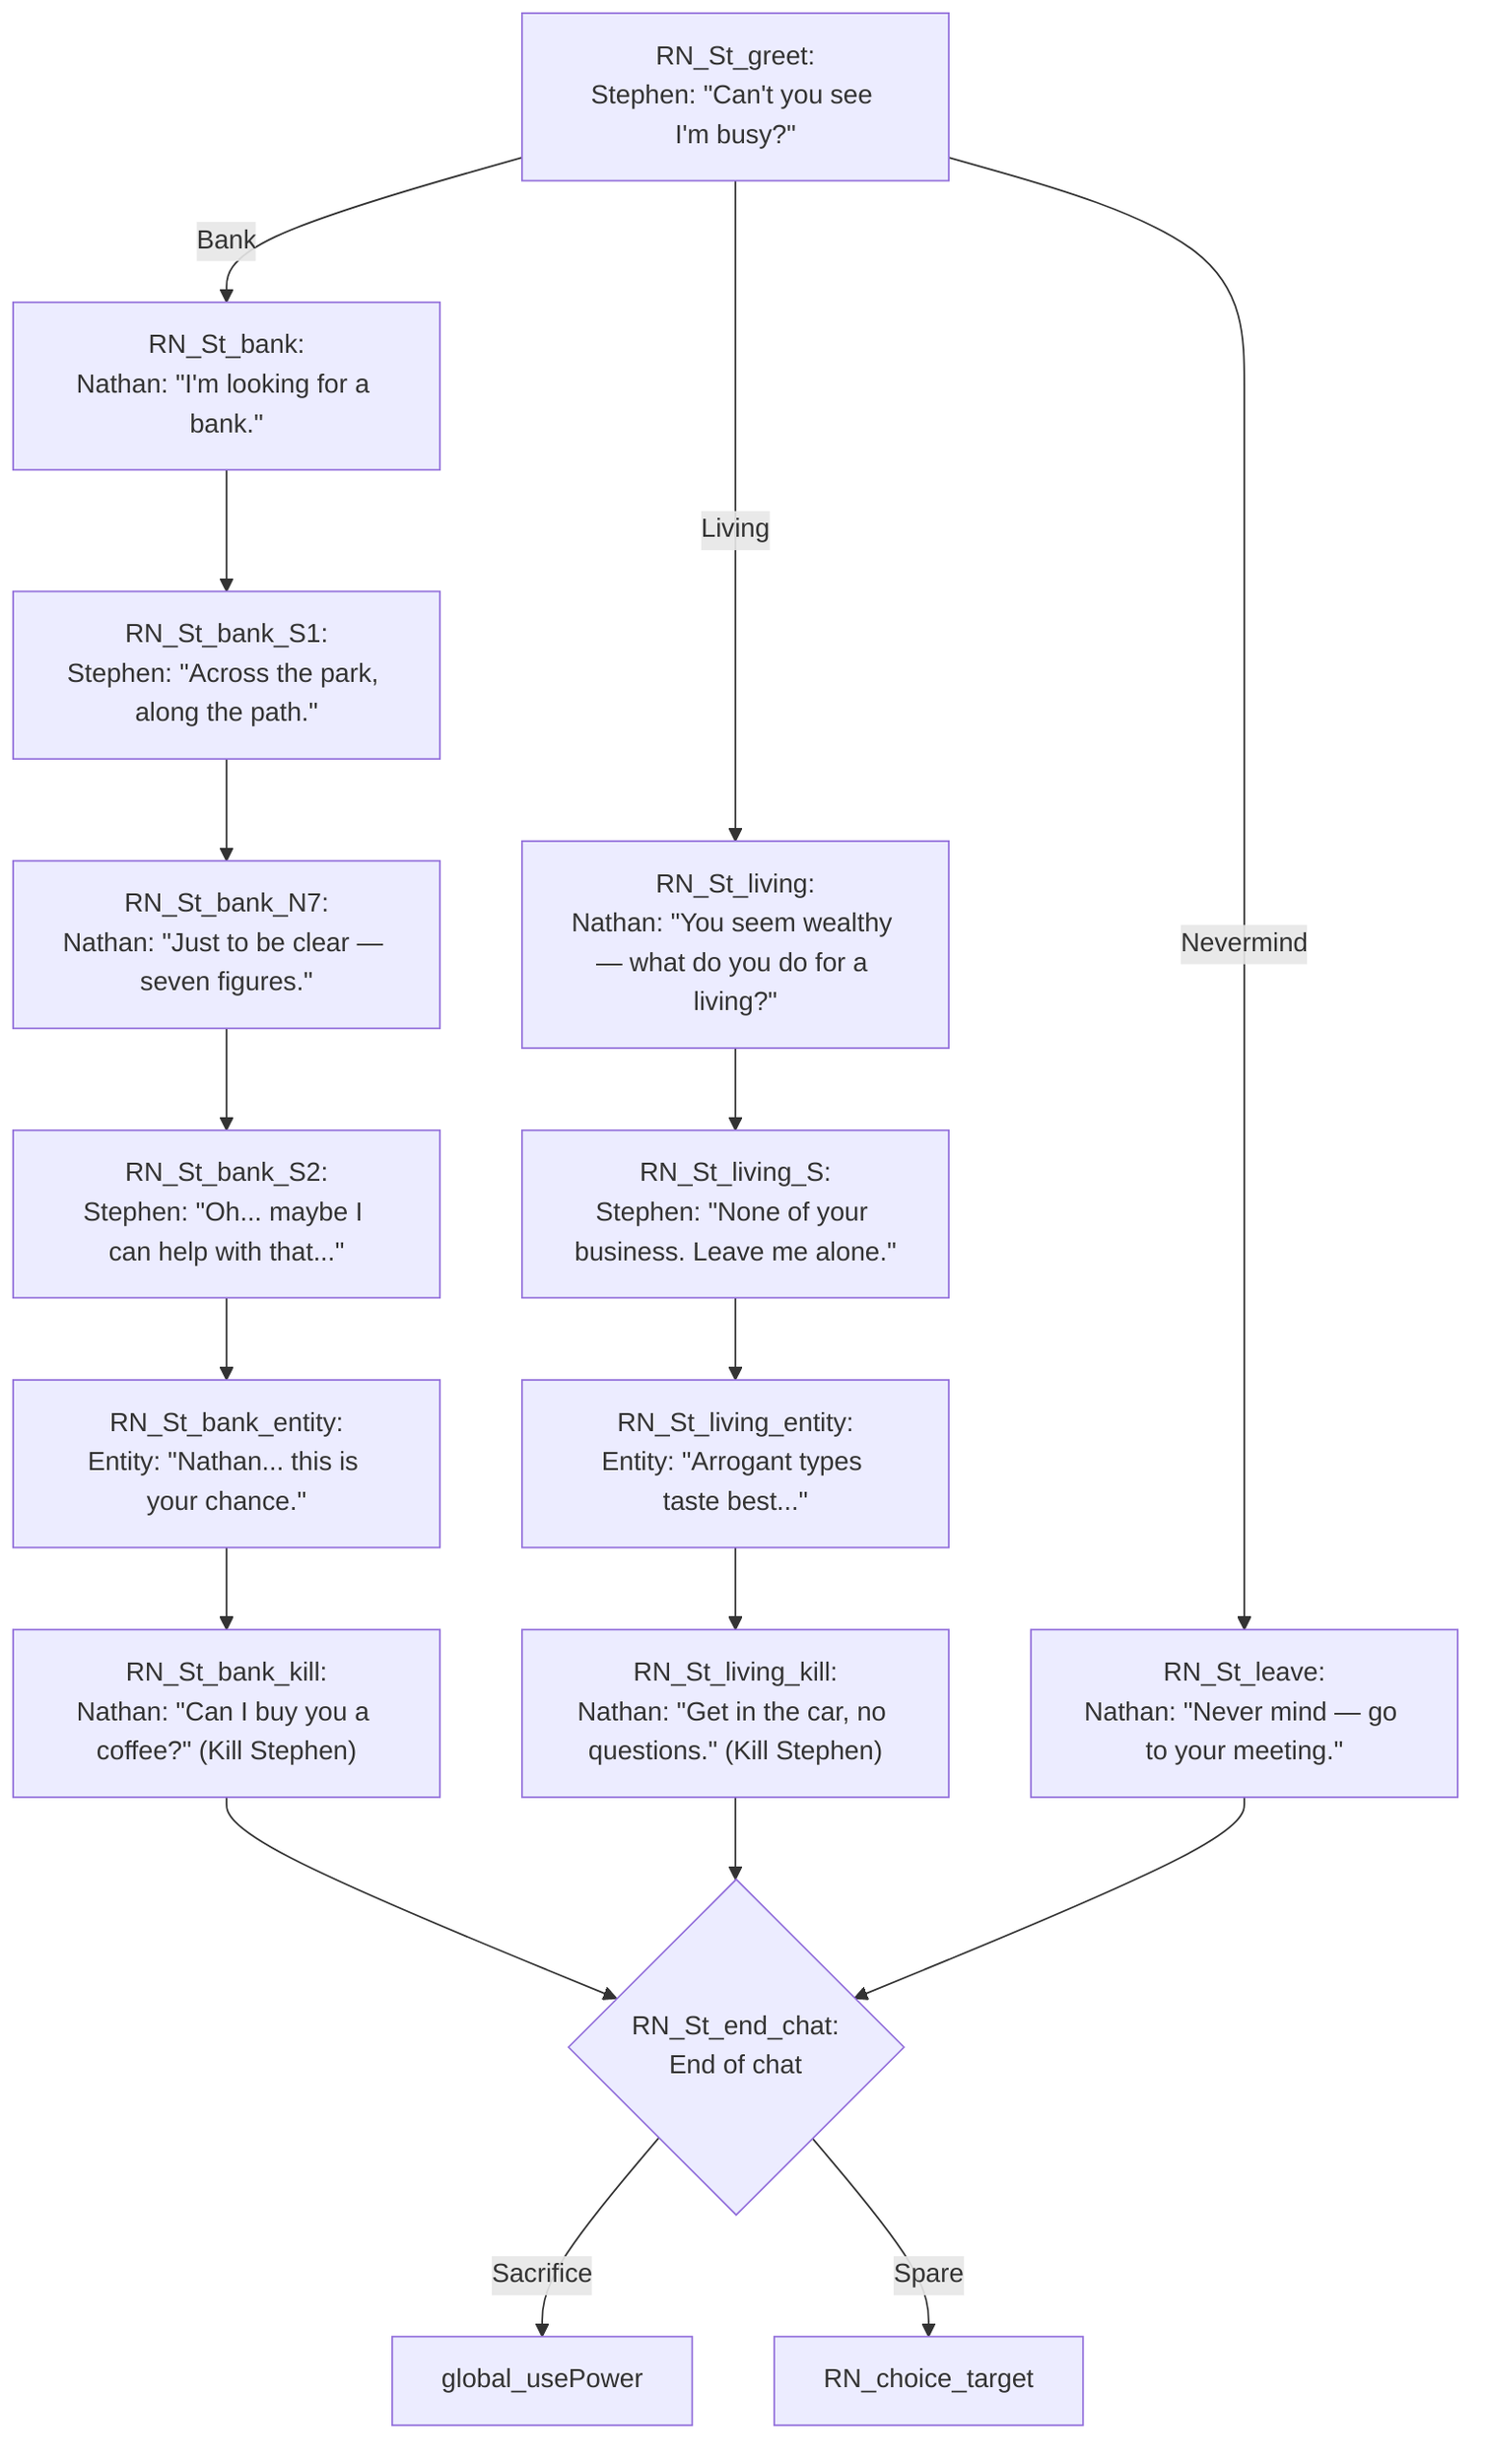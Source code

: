 flowchart TD
direction LR
RN_St_greet["RN_St_greet:<br/>Stephen: &quot;Can't you see I'm busy?&quot;"] -->|Bank| RN_St_bank
RN_St_greet -->|Living| RN_St_living
RN_St_greet -->|Nevermind| RN_St_leave

%% --- Branch 1 : Bank ---
RN_St_bank["RN_St_bank:<br/>Nathan: &quot;I'm looking for a bank.&quot;"] --> RN_St_bank_S1
RN_St_bank_S1["RN_St_bank_S1:<br/>Stephen: &quot;Across the park, along the path.&quot;"] --> RN_St_bank_N7
RN_St_bank_N7["RN_St_bank_N7:<br/>Nathan: &quot;Just to be clear — seven figures.&quot;"] --> RN_St_bank_S2
RN_St_bank_S2["RN_St_bank_S2:<br/>Stephen: &quot;Oh... maybe I can help with that...&quot;"] --> RN_St_bank_entity
RN_St_bank_entity["RN_St_bank_entity:<br/>Entity: &quot;Nathan... this is your chance.&quot;"] --> RN_St_bank_kill
RN_St_bank_kill["RN_St_bank_kill:<br/>Nathan: &quot;Can I buy you a coffee?&quot; (Kill Stephen)"] --> RN_St_end_chat

%% --- Branch 2 : Living ---
RN_St_living["RN_St_living:<br/>Nathan: &quot;You seem wealthy — what do you do for a living?&quot;"] --> RN_St_living_S
RN_St_living_S["RN_St_living_S:<br/>Stephen: &quot;None of your business. Leave me alone.&quot;"] --> RN_St_living_entity
RN_St_living_entity["RN_St_living_entity:<br/>Entity: &quot;Arrogant types taste best...&quot;"] --> RN_St_living_kill
RN_St_living_kill["RN_St_living_kill:<br/>Nathan: &quot;Get in the car, no questions.&quot; (Kill Stephen)"] --> RN_St_end_chat

%% --- Branch 3 : Nevermind ---
RN_St_leave["RN_St_leave:<br/>Nathan: &quot;Never mind — go to your meeting.&quot;"] --> RN_St_end_chat

RN_St_end_chat{"RN_St_end_chat:<br/>End of chat"} -->|Sacrifice| global_usePower
RN_St_end_chat -->|Spare| RN_choice_target